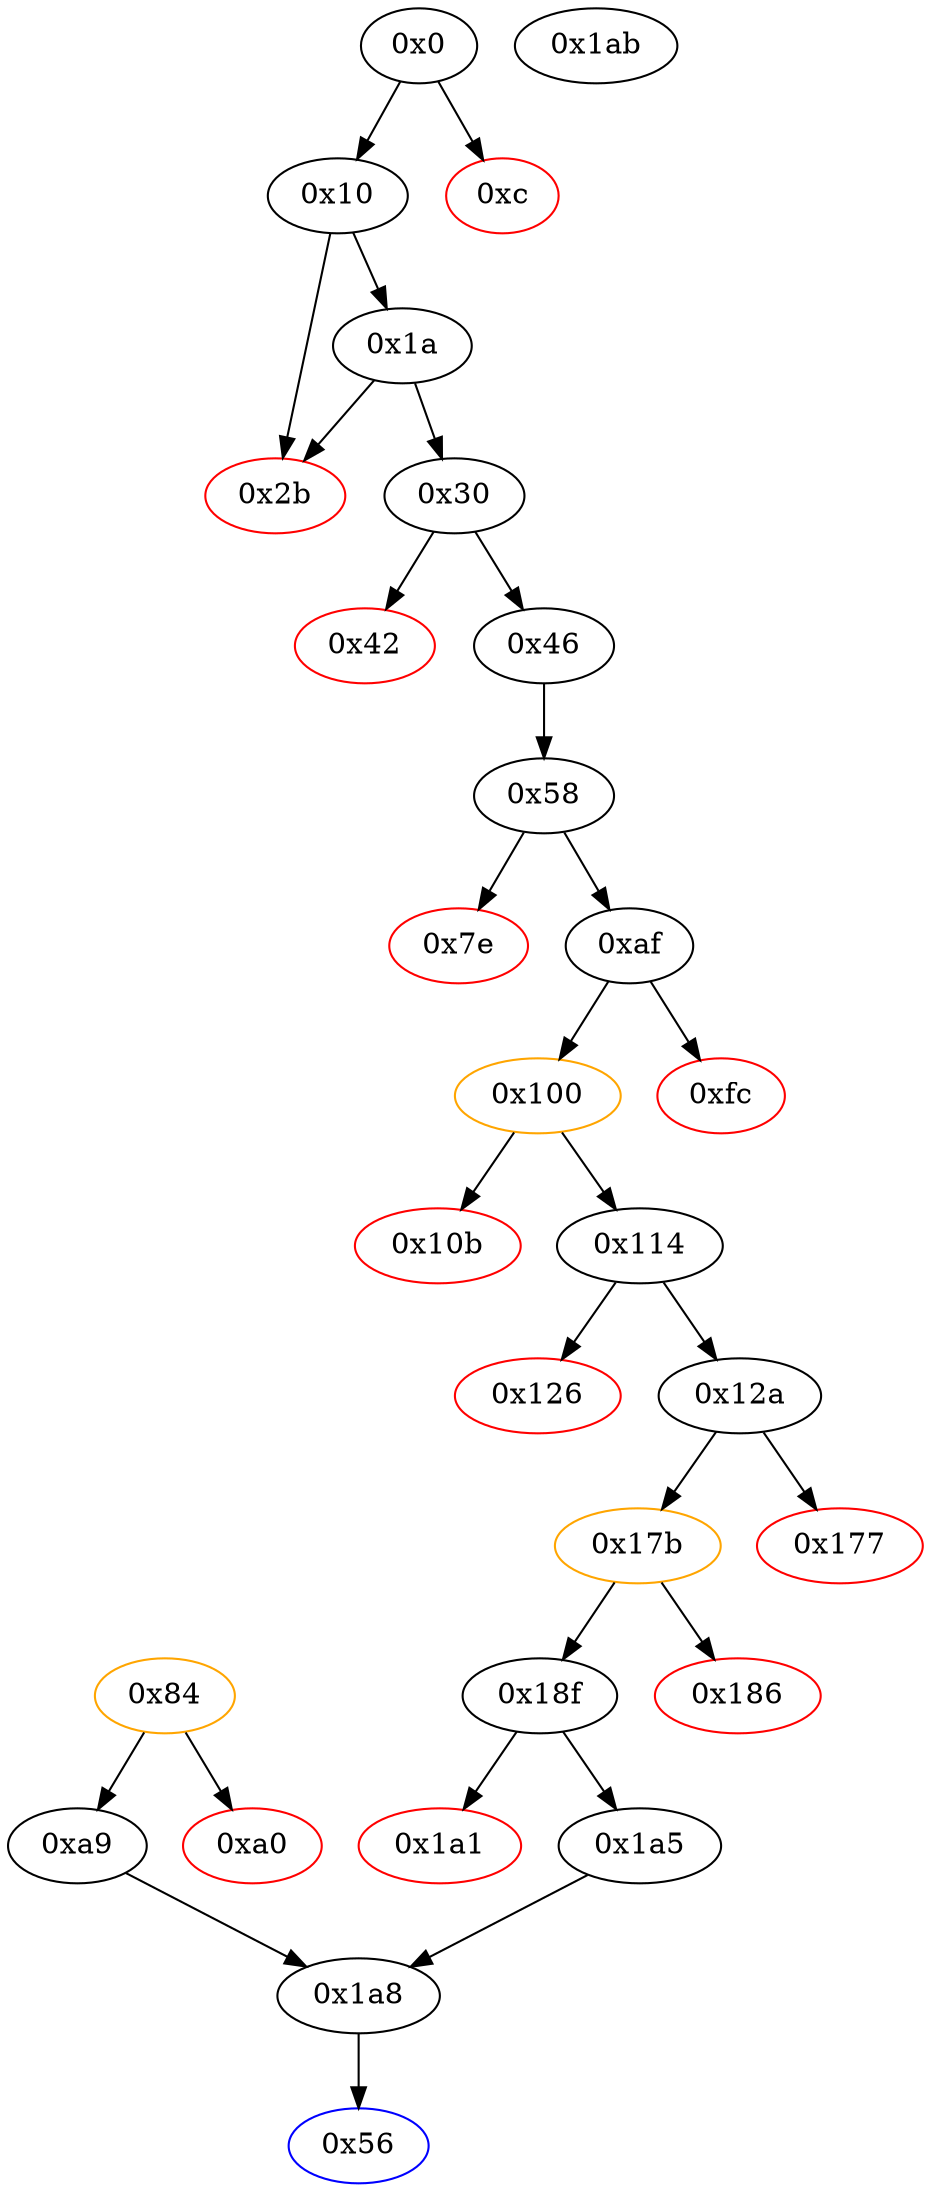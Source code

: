 strict digraph "" {
"0x7e" [color=red, fillcolor=white, id="0x7e", style=filled, tooltip="Block 0x7e\n[0x7e:0x83]\n---\nPredecessors: [0x58]\nSuccessors: []\n---\n0x7e PUSH1 0x40\n0x80 MLOAD\n0x81 CALLER\n0x82 SWAP1\n0x83 MISSING 0x47\n---\n0x7e: V45 = 0x40\n0x80: V46 = M[0x40]\n0x81: V47 = CALLER\n0x83: MISSING 0x47\n---\nEntry stack: [V13, 0x56, V33]\nStack pops: 0\nStack additions: [V47, V46]\nExit stack: [V13, 0x56, V33, V47, V46]\n\nDef sites:\nV13: {0x1a.0x1f}\n0x56: {0x30.0x31}\nV33: {0x46.0x51}\n"];
"0x1a1" [color=red, fillcolor=white, id="0x1a1", style=filled, tooltip="Block 0x1a1\n[0x1a1:0x1a4]\n---\nPredecessors: [0x18f]\nSuccessors: []\n---\n0x1a1 PUSH1 0x0\n0x1a3 DUP1\n0x1a4 REVERT\n---\n0x1a1: V156 = 0x0\n0x1a4: REVERT 0x0 0x0\n---\nEntry stack: [V13, 0x56, V33, V150, V151]\nStack pops: 0\nStack additions: []\nExit stack: [V13, 0x56, V33, V150, V151]\n\nDef sites:\nV13: {0x1a.0x1f}\n0x56: {0x30.0x31}\nV33: {0x46.0x51}\nV150: {0x18f.0x196}\nV151: {0x18f.0x197}\n"];
"0x56" [color=blue, fillcolor=white, id="0x56", style=filled, tooltip="Block 0x56\n[0x56:0x57]\n---\nPredecessors: [0x1a8]\nSuccessors: []\n---\n0x56 JUMPDEST\n0x57 STOP\n---\n0x56: JUMPDEST \n0x57: STOP \n---\nEntry stack: [V13]\nStack pops: 0\nStack additions: []\nExit stack: [V13]\n\nDef sites:\nV13: {0x1a.0x1f}\n"];
"0x42" [color=red, fillcolor=white, id="0x42", style=filled, tooltip="Block 0x42\n[0x42:0x45]\n---\nPredecessors: [0x30]\nSuccessors: []\n---\n0x42 PUSH1 0x0\n0x44 DUP1\n0x45 REVERT\n---\n0x42: V26 = 0x0\n0x45: REVERT 0x0 0x0\n---\nEntry stack: [V13, 0x56, 0x4, V21]\nStack pops: 0\nStack additions: []\nExit stack: [V13, 0x56, 0x4, V21]\n\nDef sites:\nV13: {0x1a.0x1f}\n0x56: {0x30.0x31}\n0x4: {0x30.0x34}\nV21: {0x30.0x38}\n"];
"0xa9" [fillcolor=white, id="0xa9", style=filled, tooltip="Block 0xa9\n[0xa9:0xae]\n---\nPredecessors: [0x84]\nSuccessors: [0x1a8]\n---\n0xa9 JUMPDEST\n0xaa POP\n0xab PUSH2 0x1a8\n0xae JUMP\n---\n0xa9: JUMPDEST \n0xab: V60 = 0x1a8\n0xae: JUMP 0x1a8\n---\nEntry stack: [V53]\nStack pops: 1\nStack additions: []\nExit stack: []\n\nDef sites:\nV53: {0x84.0x99}\n"];
"0xaf" [fillcolor=white, id="0xaf", style=filled, tooltip="Block 0xaf\n[0xaf:0xfb]\n---\nPredecessors: [0x58]\nSuccessors: [0xfc, 0x100]\n---\n0xaf JUMPDEST\n0xb0 PUSH1 0x40\n0xb2 DUP1\n0xb3 MLOAD\n0xb4 PUSH4 0x70a08231\n0xb9 PUSH1 0xe0\n0xbb SHL\n0xbc DUP2\n0xbd MSTORE\n0xbe ADDRESS\n0xbf PUSH1 0x4\n0xc1 DUP3\n0xc2 ADD\n0xc3 MSTORE\n0xc4 SWAP1\n0xc5 MLOAD\n0xc6 PUSH1 0x1\n0xc8 PUSH1 0x1\n0xca PUSH1 0xa0\n0xcc SHL\n0xcd SUB\n0xce DUP4\n0xcf AND\n0xd0 SWAP2\n0xd1 PUSH4 0xa9059cbb\n0xd6 SWAP2\n0xd7 CALLER\n0xd8 SWAP2\n0xd9 DUP5\n0xda SWAP2\n0xdb PUSH4 0x70a08231\n0xe0 SWAP2\n0xe1 PUSH1 0x24\n0xe3 DUP1\n0xe4 DUP3\n0xe5 ADD\n0xe6 SWAP3\n0xe7 PUSH1 0x20\n0xe9 SWAP3\n0xea SWAP1\n0xeb SWAP2\n0xec SWAP1\n0xed DUP3\n0xee SWAP1\n0xef SUB\n0xf0 ADD\n0xf1 DUP2\n0xf2 DUP7\n0xf3 DUP1\n0xf4 EXTCODESIZE\n0xf5 ISZERO\n0xf6 DUP1\n0xf7 ISZERO\n0xf8 PUSH2 0x100\n0xfb JUMPI\n---\n0xaf: JUMPDEST \n0xb0: V61 = 0x40\n0xb3: V62 = M[0x40]\n0xb4: V63 = 0x70a08231\n0xb9: V64 = 0xe0\n0xbb: V65 = SHL 0xe0 0x70a08231\n0xbd: M[V62] = 0x70a0823100000000000000000000000000000000000000000000000000000000\n0xbe: V66 = ADDRESS\n0xbf: V67 = 0x4\n0xc2: V68 = ADD V62 0x4\n0xc3: M[V68] = V66\n0xc5: V69 = M[0x40]\n0xc6: V70 = 0x1\n0xc8: V71 = 0x1\n0xca: V72 = 0xa0\n0xcc: V73 = SHL 0xa0 0x1\n0xcd: V74 = SUB 0x10000000000000000000000000000000000000000 0x1\n0xcf: V75 = AND V33 0xffffffffffffffffffffffffffffffffffffffff\n0xd1: V76 = 0xa9059cbb\n0xd7: V77 = CALLER\n0xdb: V78 = 0x70a08231\n0xe1: V79 = 0x24\n0xe5: V80 = ADD V62 0x24\n0xe7: V81 = 0x20\n0xef: V82 = SUB V62 V69\n0xf0: V83 = ADD V82 0x24\n0xf4: V84 = EXTCODESIZE V75\n0xf5: V85 = ISZERO V84\n0xf7: V86 = ISZERO V85\n0xf8: V87 = 0x100\n0xfb: JUMPI 0x100 V86\n---\nEntry stack: [V13, 0x56, V33]\nStack pops: 1\nStack additions: [S0, V75, 0xa9059cbb, V77, V75, 0x70a08231, V80, 0x20, V69, V83, V69, V75, V85]\nExit stack: [V13, 0x56, V33, V75, 0xa9059cbb, V77, V75, 0x70a08231, V80, 0x20, V69, V83, V69, V75, V85]\n\nDef sites:\nV13: {0x1a.0x1f}\n0x56: {0x30.0x31}\nV33: {0x46.0x51}\n"];
"0x100" [color=orange, fillcolor=white, id="0x100", style=filled, tooltip="Block 0x100\n[0x100:0x10a]\n---\nPredecessors: [0xaf]\nSuccessors: [0x10b, 0x114]\n---\n0x100 JUMPDEST\n0x101 POP\n0x102 GAS\n0x103 STATICCALL\n0x104 ISZERO\n0x105 DUP1\n0x106 ISZERO\n0x107 PUSH2 0x114\n0x10a JUMPI\n---\n0x100: JUMPDEST \n0x102: V89 = GAS\n0x103: V90 = STATICCALL V89 V75 V69 V83 V69 0x20\n0x104: V91 = ISZERO V90\n0x106: V92 = ISZERO V91\n0x107: V93 = 0x114\n0x10a: JUMPI 0x114 V92\n---\nEntry stack: [V13, 0x56, V33, V75, 0xa9059cbb, V77, V75, 0x70a08231, V80, 0x20, V69, V83, V69, V75, V85]\nStack pops: 6\nStack additions: [V91]\nExit stack: [V13, 0x56, V33, V75, 0xa9059cbb, V77, V75, 0x70a08231, V80, V91]\n\nDef sites:\nV13: {0x1a.0x1f}\n0x56: {0x30.0x31}\nV33: {0x46.0x51}\nV75: {0xaf.0xcf}\n0xa9059cbb: {0xaf.0xd1}\nV77: {0xaf.0xd7}\nV75: {0xaf.0xcf}\n0x70a08231: {0xaf.0xdb}\nV80: {0xaf.0xe5}\n0x20: {0xaf.0xe7}\nV69: {0xaf.0xc5}\nV83: {0xaf.0xf0}\nV69: {0xaf.0xc5}\nV75: {0xaf.0xcf}\nV85: {0xaf.0xf5}\n"];
"0x1a" [fillcolor=white, id="0x1a", style=filled, tooltip="Block 0x1a\n[0x1a:0x2a]\n---\nPredecessors: [0x10]\nSuccessors: [0x2b, 0x30]\n---\n0x1a PUSH1 0x0\n0x1c CALLDATALOAD\n0x1d PUSH1 0xe0\n0x1f SHR\n0x20 DUP1\n0x21 PUSH4 0x89476069\n0x26 EQ\n0x27 PUSH2 0x30\n0x2a JUMPI\n---\n0x1a: V10 = 0x0\n0x1c: V11 = CALLDATALOAD 0x0\n0x1d: V12 = 0xe0\n0x1f: V13 = SHR 0xe0 V11\n0x21: V14 = 0x89476069\n0x26: V15 = EQ 0x89476069 V13\n0x27: V16 = 0x30\n0x2a: JUMPI 0x30 V15\n---\nEntry stack: []\nStack pops: 0\nStack additions: [V13]\nExit stack: [V13]\n\nDef sites:\n"];
"0xa0" [color=red, fillcolor=white, id="0xa0", style=filled, tooltip="Block 0xa0\n[0xa0:0xa8]\n---\nPredecessors: [0x84]\nSuccessors: []\n---\n0xa0 RETURNDATASIZE\n0xa1 PUSH1 0x0\n0xa3 DUP1\n0xa4 RETURNDATACOPY\n0xa5 RETURNDATASIZE\n0xa6 PUSH1 0x0\n0xa8 REVERT\n---\n0xa0: V56 = RETURNDATASIZE\n0xa1: V57 = 0x0\n0xa4: RETURNDATACOPY 0x0 0x0 V56\n0xa5: V58 = RETURNDATASIZE\n0xa6: V59 = 0x0\n0xa8: REVERT 0x0 V58\n---\nEntry stack: [V53]\nStack pops: 0\nStack additions: []\nExit stack: [V53]\n\nDef sites:\nV53: {0x84.0x99}\n"];
"0x126" [color=red, fillcolor=white, id="0x126", style=filled, tooltip="Block 0x126\n[0x126:0x129]\n---\nPredecessors: [0x114]\nSuccessors: []\n---\n0x126 PUSH1 0x0\n0x128 DUP1\n0x129 REVERT\n---\n0x126: V105 = 0x0\n0x129: REVERT 0x0 0x0\n---\nEntry stack: [V13, 0x56, V33, V75, 0xa9059cbb, V77, V99, V100]\nStack pops: 0\nStack additions: []\nExit stack: [V13, 0x56, V33, V75, 0xa9059cbb, V77, V99, V100]\n\nDef sites:\nV13: {0x1a.0x1f}\n0x56: {0x30.0x31}\nV33: {0x46.0x51}\nV75: {0xaf.0xcf}\n0xa9059cbb: {0xaf.0xd1}\nV77: {0xaf.0xd7}\nV99: {0x114.0x11b}\nV100: {0x114.0x11c}\n"];
"0x2b" [color=red, fillcolor=white, id="0x2b", style=filled, tooltip="Block 0x2b\n[0x2b:0x2f]\n---\nPredecessors: [0x10, 0x1a]\nSuccessors: []\n---\n0x2b JUMPDEST\n0x2c PUSH1 0x0\n0x2e DUP1\n0x2f REVERT\n---\n0x2b: JUMPDEST \n0x2c: V17 = 0x0\n0x2f: REVERT 0x0 0x0\n---\nEntry stack: [V13]\nStack pops: 0\nStack additions: []\nExit stack: [V13]\n\nDef sites:\nV13: {0x1a.0x1f}\n"];
"0xfc" [color=red, fillcolor=white, id="0xfc", style=filled, tooltip="Block 0xfc\n[0xfc:0xff]\n---\nPredecessors: [0xaf]\nSuccessors: []\n---\n0xfc PUSH1 0x0\n0xfe DUP1\n0xff REVERT\n---\n0xfc: V88 = 0x0\n0xff: REVERT 0x0 0x0\n---\nEntry stack: [V13, 0x56, V33, V75, 0xa9059cbb, V77, V75, 0x70a08231, V80, 0x20, V69, V83, V69, V75, V85]\nStack pops: 0\nStack additions: []\nExit stack: [V13, 0x56, V33, V75, 0xa9059cbb, V77, V75, 0x70a08231, V80, 0x20, V69, V83, V69, V75, V85]\n\nDef sites:\nV13: {0x1a.0x1f}\n0x56: {0x30.0x31}\nV33: {0x46.0x51}\nV75: {0xaf.0xcf}\n0xa9059cbb: {0xaf.0xd1}\nV77: {0xaf.0xd7}\nV75: {0xaf.0xcf}\n0x70a08231: {0xaf.0xdb}\nV80: {0xaf.0xe5}\n0x20: {0xaf.0xe7}\nV69: {0xaf.0xc5}\nV83: {0xaf.0xf0}\nV69: {0xaf.0xc5}\nV75: {0xaf.0xcf}\nV85: {0xaf.0xf5}\n"];
"0x1ab" [fillcolor=white, id="0x1ab", style=filled, tooltip="Block 0x1ab\n[0x1ab:0x1e6]\n---\nPredecessors: []\nSuccessors: []\n---\n0x1ab INVALID\n0x1ac LOG2\n0x1ad PUSH6 0x627a7a723158\n0x1b4 SHA3\n0x1b5 MISSING 0xec\n0x1b6 MISSING 0xaf\n0x1b7 MISSING 0xc1\n0x1b8 MISSING 0xe4\n0x1b9 MISSING 0xeb\n0x1ba DUP4\n0x1bb MULMOD\n0x1bc SWAP14\n0x1bd MISSING 0xad\n0x1be MISSING 0xb5\n0x1bf MISSING 0x25\n0x1c0 SIGNEXTEND\n0x1c1 MISSING 0xc1\n0x1c2 PUSH2 0xf0a\n0x1c5 CALLER\n0x1c6 SWAP5\n0x1c7 GT\n0x1c8 MISSING 0xb3\n0x1c9 MSTORE8\n0x1ca SWAP10\n0x1cb PUSH27 0x839eb4418d177c3ec664736f6c63430005110032\n---\n0x1ab: INVALID \n0x1ac: LOG S0 S1 S2 S3\n0x1ad: V157 = 0x627a7a723158\n0x1b4: V158 = SHA3 0x627a7a723158 S4\n0x1b5: MISSING 0xec\n0x1b6: MISSING 0xaf\n0x1b7: MISSING 0xc1\n0x1b8: MISSING 0xe4\n0x1b9: MISSING 0xeb\n0x1bb: V159 = MULMOD S3 S0 S1\n0x1bd: MISSING 0xad\n0x1be: MISSING 0xb5\n0x1bf: MISSING 0x25\n0x1c0: V160 = SIGNEXTEND S0 S1\n0x1c1: MISSING 0xc1\n0x1c2: V161 = 0xf0a\n0x1c5: V162 = CALLER\n0x1c7: V163 = GT S3 0xf0a\n0x1c8: MISSING 0xb3\n0x1c9: M8[S0] = S1\n0x1cb: V164 = 0x839eb4418d177c3ec664736f6c63430005110032\n---\nEntry stack: []\nStack pops: 0\nStack additions: [V158, S15, S2, S3, S4, S5, S6, S7, S8, S9, S10, S11, S12, S13, S14, V159, V160, V163, S0, S1, S2, V162, 0x839eb4418d177c3ec664736f6c63430005110032, S12, S3, S4, S5, S6, S7, S8, S9, S10, S11, S2]\nExit stack: []\n\nDef sites:\n"];
"0x46" [fillcolor=white, id="0x46", style=filled, tooltip="Block 0x46\n[0x46:0x55]\n---\nPredecessors: [0x30]\nSuccessors: [0x58]\n---\n0x46 JUMPDEST\n0x47 POP\n0x48 CALLDATALOAD\n0x49 PUSH1 0x1\n0x4b PUSH1 0x1\n0x4d PUSH1 0xa0\n0x4f SHL\n0x50 SUB\n0x51 AND\n0x52 PUSH2 0x58\n0x55 JUMP\n---\n0x46: JUMPDEST \n0x48: V27 = CALLDATALOAD 0x4\n0x49: V28 = 0x1\n0x4b: V29 = 0x1\n0x4d: V30 = 0xa0\n0x4f: V31 = SHL 0xa0 0x1\n0x50: V32 = SUB 0x10000000000000000000000000000000000000000 0x1\n0x51: V33 = AND 0xffffffffffffffffffffffffffffffffffffffff V27\n0x52: V34 = 0x58\n0x55: JUMP 0x58\n---\nEntry stack: [V13, 0x56, 0x4, V21]\nStack pops: 2\nStack additions: [V33]\nExit stack: [V13, 0x56, V33]\n\nDef sites:\nV13: {0x1a.0x1f}\n0x56: {0x30.0x31}\n0x4: {0x30.0x34}\nV21: {0x30.0x38}\n"];
"0x0" [fillcolor=white, id="0x0", style=filled, tooltip="Block 0x0\n[0x0:0xb]\n---\nPredecessors: []\nSuccessors: [0xc, 0x10]\n---\n0x0 PUSH1 0x80\n0x2 PUSH1 0x40\n0x4 MSTORE\n0x5 CALLVALUE\n0x6 DUP1\n0x7 ISZERO\n0x8 PUSH2 0x10\n0xb JUMPI\n---\n0x0: V0 = 0x80\n0x2: V1 = 0x40\n0x4: M[0x40] = 0x80\n0x5: V2 = CALLVALUE\n0x7: V3 = ISZERO V2\n0x8: V4 = 0x10\n0xb: JUMPI 0x10 V3\n---\nEntry stack: []\nStack pops: 0\nStack additions: [V2]\nExit stack: [V2]\n\nDef sites:\n"];
"0x58" [fillcolor=white, id="0x58", style=filled, tooltip="Block 0x58\n[0x58:0x7d]\n---\nPredecessors: [0x46]\nSuccessors: [0x7e, 0xaf]\n---\n0x58 JUMPDEST\n0x59 PUSH20 0xeeeeeeeeeeeeeeeeeeeeeeeeeeeeeeeeeeeeeeee\n0x6e PUSH1 0x1\n0x70 PUSH1 0x1\n0x72 PUSH1 0xa0\n0x74 SHL\n0x75 SUB\n0x76 DUP3\n0x77 AND\n0x78 EQ\n0x79 ISZERO\n0x7a PUSH2 0xaf\n0x7d JUMPI\n---\n0x58: JUMPDEST \n0x59: V35 = 0xeeeeeeeeeeeeeeeeeeeeeeeeeeeeeeeeeeeeeeee\n0x6e: V36 = 0x1\n0x70: V37 = 0x1\n0x72: V38 = 0xa0\n0x74: V39 = SHL 0xa0 0x1\n0x75: V40 = SUB 0x10000000000000000000000000000000000000000 0x1\n0x77: V41 = AND V33 0xffffffffffffffffffffffffffffffffffffffff\n0x78: V42 = EQ V41 0xeeeeeeeeeeeeeeeeeeeeeeeeeeeeeeeeeeeeeeee\n0x79: V43 = ISZERO V42\n0x7a: V44 = 0xaf\n0x7d: JUMPI 0xaf V43\n---\nEntry stack: [V13, 0x56, V33]\nStack pops: 1\nStack additions: [S0]\nExit stack: [V13, 0x56, V33]\n\nDef sites:\nV13: {0x1a.0x1f}\n0x56: {0x30.0x31}\nV33: {0x46.0x51}\n"];
"0x30" [fillcolor=white, id="0x30", style=filled, tooltip="Block 0x30\n[0x30:0x41]\n---\nPredecessors: [0x1a]\nSuccessors: [0x42, 0x46]\n---\n0x30 JUMPDEST\n0x31 PUSH2 0x56\n0x34 PUSH1 0x4\n0x36 DUP1\n0x37 CALLDATASIZE\n0x38 SUB\n0x39 PUSH1 0x20\n0x3b DUP2\n0x3c LT\n0x3d ISZERO\n0x3e PUSH2 0x46\n0x41 JUMPI\n---\n0x30: JUMPDEST \n0x31: V18 = 0x56\n0x34: V19 = 0x4\n0x37: V20 = CALLDATASIZE\n0x38: V21 = SUB V20 0x4\n0x39: V22 = 0x20\n0x3c: V23 = LT V21 0x20\n0x3d: V24 = ISZERO V23\n0x3e: V25 = 0x46\n0x41: JUMPI 0x46 V24\n---\nEntry stack: [V13]\nStack pops: 0\nStack additions: [0x56, 0x4, V21]\nExit stack: [V13, 0x56, 0x4, V21]\n\nDef sites:\nV13: {0x1a.0x1f}\n"];
"0x17b" [color=orange, fillcolor=white, id="0x17b", style=filled, tooltip="Block 0x17b\n[0x17b:0x185]\n---\nPredecessors: [0x12a]\nSuccessors: [0x186, 0x18f]\n---\n0x17b JUMPDEST\n0x17c POP\n0x17d GAS\n0x17e CALL\n0x17f ISZERO\n0x180 DUP1\n0x181 ISZERO\n0x182 PUSH2 0x18f\n0x185 JUMPI\n---\n0x17b: JUMPDEST \n0x17d: V140 = GAS\n0x17e: V141 = CALL V140 V75 0x0 V128 V133 V128 0x20\n0x17f: V142 = ISZERO V141\n0x181: V143 = ISZERO V142\n0x182: V144 = 0x18f\n0x185: JUMPI 0x18f V143\n---\nEntry stack: [V13, 0x56, V33, V75, 0xa9059cbb, V130, 0x20, V128, V133, V128, 0x0, V75, V136]\nStack pops: 7\nStack additions: [V142]\nExit stack: [V13, 0x56, V33, V75, 0xa9059cbb, V130, V142]\n\nDef sites:\nV13: {0x1a.0x1f}\n0x56: {0x30.0x31}\nV33: {0x46.0x51}\nV75: {0xaf.0xcf}\n0xa9059cbb: {0xaf.0xd1}\nV130: {0x12a.0x15f}\n0x20: {0x12a.0x161}\nV128: {0x12a.0x15a}\nV133: {0x12a.0x169}\nV128: {0x12a.0x15a}\n0x0: {0x12a.0x16b}\nV75: {0xaf.0xcf}\nV136: {0x12a.0x170}\n"];
"0x1a5" [fillcolor=white, id="0x1a5", style=filled, tooltip="Block 0x1a5\n[0x1a5:0x1a7]\n---\nPredecessors: [0x18f]\nSuccessors: [0x1a8]\n---\n0x1a5 JUMPDEST\n0x1a6 POP\n0x1a7 POP\n---\n0x1a5: JUMPDEST \n---\nEntry stack: [V13, 0x56, V33, V150, V151]\nStack pops: 2\nStack additions: []\nExit stack: [V13, 0x56, V33]\n\nDef sites:\nV13: {0x1a.0x1f}\n0x56: {0x30.0x31}\nV33: {0x46.0x51}\nV150: {0x18f.0x196}\nV151: {0x18f.0x197}\n"];
"0x177" [color=red, fillcolor=white, id="0x177", style=filled, tooltip="Block 0x177\n[0x177:0x17a]\n---\nPredecessors: [0x12a]\nSuccessors: []\n---\n0x177 PUSH1 0x0\n0x179 DUP1\n0x17a REVERT\n---\n0x177: V139 = 0x0\n0x17a: REVERT 0x0 0x0\n---\nEntry stack: [V13, 0x56, V33, V75, 0xa9059cbb, V130, 0x20, V128, V133, V128, 0x0, V75, V136]\nStack pops: 0\nStack additions: []\nExit stack: [V13, 0x56, V33, V75, 0xa9059cbb, V130, 0x20, V128, V133, V128, 0x0, V75, V136]\n\nDef sites:\nV13: {0x1a.0x1f}\n0x56: {0x30.0x31}\nV33: {0x46.0x51}\nV75: {0xaf.0xcf}\n0xa9059cbb: {0xaf.0xd1}\nV130: {0x12a.0x15f}\n0x20: {0x12a.0x161}\nV128: {0x12a.0x15a}\nV133: {0x12a.0x169}\nV128: {0x12a.0x15a}\n0x0: {0x12a.0x16b}\nV75: {0xaf.0xcf}\nV136: {0x12a.0x170}\n"];
"0x18f" [fillcolor=white, id="0x18f", style=filled, tooltip="Block 0x18f\n[0x18f:0x1a0]\n---\nPredecessors: [0x17b]\nSuccessors: [0x1a1, 0x1a5]\n---\n0x18f JUMPDEST\n0x190 POP\n0x191 POP\n0x192 POP\n0x193 POP\n0x194 PUSH1 0x40\n0x196 MLOAD\n0x197 RETURNDATASIZE\n0x198 PUSH1 0x20\n0x19a DUP2\n0x19b LT\n0x19c ISZERO\n0x19d PUSH2 0x1a5\n0x1a0 JUMPI\n---\n0x18f: JUMPDEST \n0x194: V149 = 0x40\n0x196: V150 = M[0x40]\n0x197: V151 = RETURNDATASIZE\n0x198: V152 = 0x20\n0x19b: V153 = LT V151 0x20\n0x19c: V154 = ISZERO V153\n0x19d: V155 = 0x1a5\n0x1a0: JUMPI 0x1a5 V154\n---\nEntry stack: [V13, 0x56, V33, V75, 0xa9059cbb, V130, V142]\nStack pops: 4\nStack additions: [V150, V151]\nExit stack: [V13, 0x56, V33, V150, V151]\n\nDef sites:\nV13: {0x1a.0x1f}\n0x56: {0x30.0x31}\nV33: {0x46.0x51}\nV75: {0xaf.0xcf}\n0xa9059cbb: {0xaf.0xd1}\nV130: {0x12a.0x15f}\nV142: {0x17b.0x17f}\n"];
"0x1a8" [fillcolor=white, id="0x1a8", style=filled, tooltip="Block 0x1a8\n[0x1a8:0x1aa]\n---\nPredecessors: [0xa9, 0x1a5]\nSuccessors: [0x56]\n---\n0x1a8 JUMPDEST\n0x1a9 POP\n0x1aa JUMP\n---\n0x1a8: JUMPDEST \n0x1aa: JUMP 0x56\n---\nEntry stack: [V13, 0x56, V33]\nStack pops: 2\nStack additions: []\nExit stack: [V13]\n\nDef sites:\nV13: {0x1a.0x1f}\n0x56: {0x30.0x31}\nV33: {0x46.0x51}\n"];
"0x12a" [fillcolor=white, id="0x12a", style=filled, tooltip="Block 0x12a\n[0x12a:0x176]\n---\nPredecessors: [0x114]\nSuccessors: [0x177, 0x17b]\n---\n0x12a JUMPDEST\n0x12b POP\n0x12c MLOAD\n0x12d PUSH1 0x40\n0x12f DUP1\n0x130 MLOAD\n0x131 PUSH1 0x1\n0x133 PUSH1 0x1\n0x135 PUSH1 0xe0\n0x137 SHL\n0x138 SUB\n0x139 NOT\n0x13a PUSH1 0xe0\n0x13c DUP7\n0x13d SWAP1\n0x13e SHL\n0x13f AND\n0x140 DUP2\n0x141 MSTORE\n0x142 PUSH1 0x1\n0x144 PUSH1 0x1\n0x146 PUSH1 0xa0\n0x148 SHL\n0x149 SUB\n0x14a SWAP1\n0x14b SWAP4\n0x14c AND\n0x14d PUSH1 0x4\n0x14f DUP5\n0x150 ADD\n0x151 MSTORE\n0x152 PUSH1 0x24\n0x154 DUP4\n0x155 ADD\n0x156 SWAP2\n0x157 SWAP1\n0x158 SWAP2\n0x159 MSTORE\n0x15a MLOAD\n0x15b PUSH1 0x44\n0x15d DUP1\n0x15e DUP4\n0x15f ADD\n0x160 SWAP3\n0x161 PUSH1 0x20\n0x163 SWAP3\n0x164 SWAP2\n0x165 SWAP1\n0x166 DUP3\n0x167 SWAP1\n0x168 SUB\n0x169 ADD\n0x16a DUP2\n0x16b PUSH1 0x0\n0x16d DUP8\n0x16e DUP1\n0x16f EXTCODESIZE\n0x170 ISZERO\n0x171 DUP1\n0x172 ISZERO\n0x173 PUSH2 0x17b\n0x176 JUMPI\n---\n0x12a: JUMPDEST \n0x12c: V106 = M[V99]\n0x12d: V107 = 0x40\n0x130: V108 = M[0x40]\n0x131: V109 = 0x1\n0x133: V110 = 0x1\n0x135: V111 = 0xe0\n0x137: V112 = SHL 0xe0 0x1\n0x138: V113 = SUB 0x100000000000000000000000000000000000000000000000000000000 0x1\n0x139: V114 = NOT 0xffffffffffffffffffffffffffffffffffffffffffffffffffffffff\n0x13a: V115 = 0xe0\n0x13e: V116 = SHL 0xe0 0xa9059cbb\n0x13f: V117 = AND 0xa9059cbb00000000000000000000000000000000000000000000000000000000 0xffffffff00000000000000000000000000000000000000000000000000000000\n0x141: M[V108] = 0xa9059cbb00000000000000000000000000000000000000000000000000000000\n0x142: V118 = 0x1\n0x144: V119 = 0x1\n0x146: V120 = 0xa0\n0x148: V121 = SHL 0xa0 0x1\n0x149: V122 = SUB 0x10000000000000000000000000000000000000000 0x1\n0x14c: V123 = AND V77 0xffffffffffffffffffffffffffffffffffffffff\n0x14d: V124 = 0x4\n0x150: V125 = ADD V108 0x4\n0x151: M[V125] = V123\n0x152: V126 = 0x24\n0x155: V127 = ADD V108 0x24\n0x159: M[V127] = V106\n0x15a: V128 = M[0x40]\n0x15b: V129 = 0x44\n0x15f: V130 = ADD V108 0x44\n0x161: V131 = 0x20\n0x168: V132 = SUB V108 V128\n0x169: V133 = ADD V132 0x44\n0x16b: V134 = 0x0\n0x16f: V135 = EXTCODESIZE V75\n0x170: V136 = ISZERO V135\n0x172: V137 = ISZERO V136\n0x173: V138 = 0x17b\n0x176: JUMPI 0x17b V137\n---\nEntry stack: [V13, 0x56, V33, V75, 0xa9059cbb, V77, V99, V100]\nStack pops: 5\nStack additions: [S4, S3, V130, 0x20, V128, V133, V128, 0x0, S4, V136]\nExit stack: [V13, 0x56, V33, V75, 0xa9059cbb, V130, 0x20, V128, V133, V128, 0x0, V75, V136]\n\nDef sites:\nV13: {0x1a.0x1f}\n0x56: {0x30.0x31}\nV33: {0x46.0x51}\nV75: {0xaf.0xcf}\n0xa9059cbb: {0xaf.0xd1}\nV77: {0xaf.0xd7}\nV99: {0x114.0x11b}\nV100: {0x114.0x11c}\n"];
"0x10" [fillcolor=white, id="0x10", style=filled, tooltip="Block 0x10\n[0x10:0x19]\n---\nPredecessors: [0x0]\nSuccessors: [0x1a, 0x2b]\n---\n0x10 JUMPDEST\n0x11 POP\n0x12 PUSH1 0x4\n0x14 CALLDATASIZE\n0x15 LT\n0x16 PUSH2 0x2b\n0x19 JUMPI\n---\n0x10: JUMPDEST \n0x12: V6 = 0x4\n0x14: V7 = CALLDATASIZE\n0x15: V8 = LT V7 0x4\n0x16: V9 = 0x2b\n0x19: JUMPI 0x2b V8\n---\nEntry stack: [V2]\nStack pops: 1\nStack additions: []\nExit stack: []\n\nDef sites:\nV2: {0x0.0x5}\n"];
"0xc" [color=red, fillcolor=white, id="0xc", style=filled, tooltip="Block 0xc\n[0xc:0xf]\n---\nPredecessors: [0x0]\nSuccessors: []\n---\n0xc PUSH1 0x0\n0xe DUP1\n0xf REVERT\n---\n0xc: V5 = 0x0\n0xf: REVERT 0x0 0x0\n---\nEntry stack: [V2]\nStack pops: 0\nStack additions: []\nExit stack: [V2]\n\nDef sites:\nV2: {0x0.0x5}\n"];
"0x10b" [color=red, fillcolor=white, id="0x10b", style=filled, tooltip="Block 0x10b\n[0x10b:0x113]\n---\nPredecessors: [0x100]\nSuccessors: []\n---\n0x10b RETURNDATASIZE\n0x10c PUSH1 0x0\n0x10e DUP1\n0x10f RETURNDATACOPY\n0x110 RETURNDATASIZE\n0x111 PUSH1 0x0\n0x113 REVERT\n---\n0x10b: V94 = RETURNDATASIZE\n0x10c: V95 = 0x0\n0x10f: RETURNDATACOPY 0x0 0x0 V94\n0x110: V96 = RETURNDATASIZE\n0x111: V97 = 0x0\n0x113: REVERT 0x0 V96\n---\nEntry stack: [V13, 0x56, V33, V75, 0xa9059cbb, V77, V75, 0x70a08231, V80, V91]\nStack pops: 0\nStack additions: []\nExit stack: [V13, 0x56, V33, V75, 0xa9059cbb, V77, V75, 0x70a08231, V80, V91]\n\nDef sites:\nV13: {0x1a.0x1f}\n0x56: {0x30.0x31}\nV33: {0x46.0x51}\nV75: {0xaf.0xcf}\n0xa9059cbb: {0xaf.0xd1}\nV77: {0xaf.0xd7}\nV75: {0xaf.0xcf}\n0x70a08231: {0xaf.0xdb}\nV80: {0xaf.0xe5}\nV91: {0x100.0x104}\n"];
"0x84" [color=orange, fillcolor=white, id="0x84", style=filled, tooltip="Block 0x84\n[0x84:0x9f]\n---\nPredecessors: []\nSuccessors: [0xa0, 0xa9]\n---\n0x84 DUP1\n0x85 ISZERO\n0x86 PUSH2 0x8fc\n0x89 MUL\n0x8a SWAP2\n0x8b PUSH1 0x0\n0x8d DUP2\n0x8e DUP2\n0x8f DUP2\n0x90 DUP6\n0x91 DUP9\n0x92 DUP9\n0x93 CALL\n0x94 SWAP4\n0x95 POP\n0x96 POP\n0x97 POP\n0x98 POP\n0x99 ISZERO\n0x9a DUP1\n0x9b ISZERO\n0x9c PUSH2 0xa9\n0x9f JUMPI\n---\n0x85: V48 = ISZERO S0\n0x86: V49 = 0x8fc\n0x89: V50 = MUL 0x8fc V48\n0x8b: V51 = 0x0\n0x93: V52 = CALL V50 S2 S0 S1 0x0 S1 0x0\n0x99: V53 = ISZERO V52\n0x9b: V54 = ISZERO V53\n0x9c: V55 = 0xa9\n0x9f: JUMPI 0xa9 V54\n---\nEntry stack: []\nStack pops: 3\nStack additions: [V53]\nExit stack: [V53]\n\nDef sites:\n"];
"0x186" [color=red, fillcolor=white, id="0x186", style=filled, tooltip="Block 0x186\n[0x186:0x18e]\n---\nPredecessors: [0x17b]\nSuccessors: []\n---\n0x186 RETURNDATASIZE\n0x187 PUSH1 0x0\n0x189 DUP1\n0x18a RETURNDATACOPY\n0x18b RETURNDATASIZE\n0x18c PUSH1 0x0\n0x18e REVERT\n---\n0x186: V145 = RETURNDATASIZE\n0x187: V146 = 0x0\n0x18a: RETURNDATACOPY 0x0 0x0 V145\n0x18b: V147 = RETURNDATASIZE\n0x18c: V148 = 0x0\n0x18e: REVERT 0x0 V147\n---\nEntry stack: [V13, 0x56, V33, V75, 0xa9059cbb, V130, V142]\nStack pops: 0\nStack additions: []\nExit stack: [V13, 0x56, V33, V75, 0xa9059cbb, V130, V142]\n\nDef sites:\nV13: {0x1a.0x1f}\n0x56: {0x30.0x31}\nV33: {0x46.0x51}\nV75: {0xaf.0xcf}\n0xa9059cbb: {0xaf.0xd1}\nV130: {0x12a.0x15f}\nV142: {0x17b.0x17f}\n"];
"0x114" [fillcolor=white, id="0x114", style=filled, tooltip="Block 0x114\n[0x114:0x125]\n---\nPredecessors: [0x100]\nSuccessors: [0x126, 0x12a]\n---\n0x114 JUMPDEST\n0x115 POP\n0x116 POP\n0x117 POP\n0x118 POP\n0x119 PUSH1 0x40\n0x11b MLOAD\n0x11c RETURNDATASIZE\n0x11d PUSH1 0x20\n0x11f DUP2\n0x120 LT\n0x121 ISZERO\n0x122 PUSH2 0x12a\n0x125 JUMPI\n---\n0x114: JUMPDEST \n0x119: V98 = 0x40\n0x11b: V99 = M[0x40]\n0x11c: V100 = RETURNDATASIZE\n0x11d: V101 = 0x20\n0x120: V102 = LT V100 0x20\n0x121: V103 = ISZERO V102\n0x122: V104 = 0x12a\n0x125: JUMPI 0x12a V103\n---\nEntry stack: [V13, 0x56, V33, V75, 0xa9059cbb, V77, V75, 0x70a08231, V80, V91]\nStack pops: 4\nStack additions: [V99, V100]\nExit stack: [V13, 0x56, V33, V75, 0xa9059cbb, V77, V99, V100]\n\nDef sites:\nV13: {0x1a.0x1f}\n0x56: {0x30.0x31}\nV33: {0x46.0x51}\nV75: {0xaf.0xcf}\n0xa9059cbb: {0xaf.0xd1}\nV77: {0xaf.0xd7}\nV75: {0xaf.0xcf}\n0x70a08231: {0xaf.0xdb}\nV80: {0xaf.0xe5}\nV91: {0x100.0x104}\n"];
"0xa9" -> "0x1a8";
"0xaf" -> "0xfc";
"0xaf" -> "0x100";
"0x100" -> "0x10b";
"0x100" -> "0x114";
"0x1a" -> "0x2b";
"0x1a" -> "0x30";
"0x46" -> "0x58";
"0x0" -> "0x10";
"0x0" -> "0xc";
"0x58" -> "0x7e";
"0x58" -> "0xaf";
"0x30" -> "0x42";
"0x30" -> "0x46";
"0x17b" -> "0x18f";
"0x17b" -> "0x186";
"0x1a5" -> "0x1a8";
"0x18f" -> "0x1a1";
"0x18f" -> "0x1a5";
"0x1a8" -> "0x56";
"0x12a" -> "0x17b";
"0x12a" -> "0x177";
"0x10" -> "0x2b";
"0x10" -> "0x1a";
"0x84" -> "0xa0";
"0x84" -> "0xa9";
"0x114" -> "0x126";
"0x114" -> "0x12a";
}
